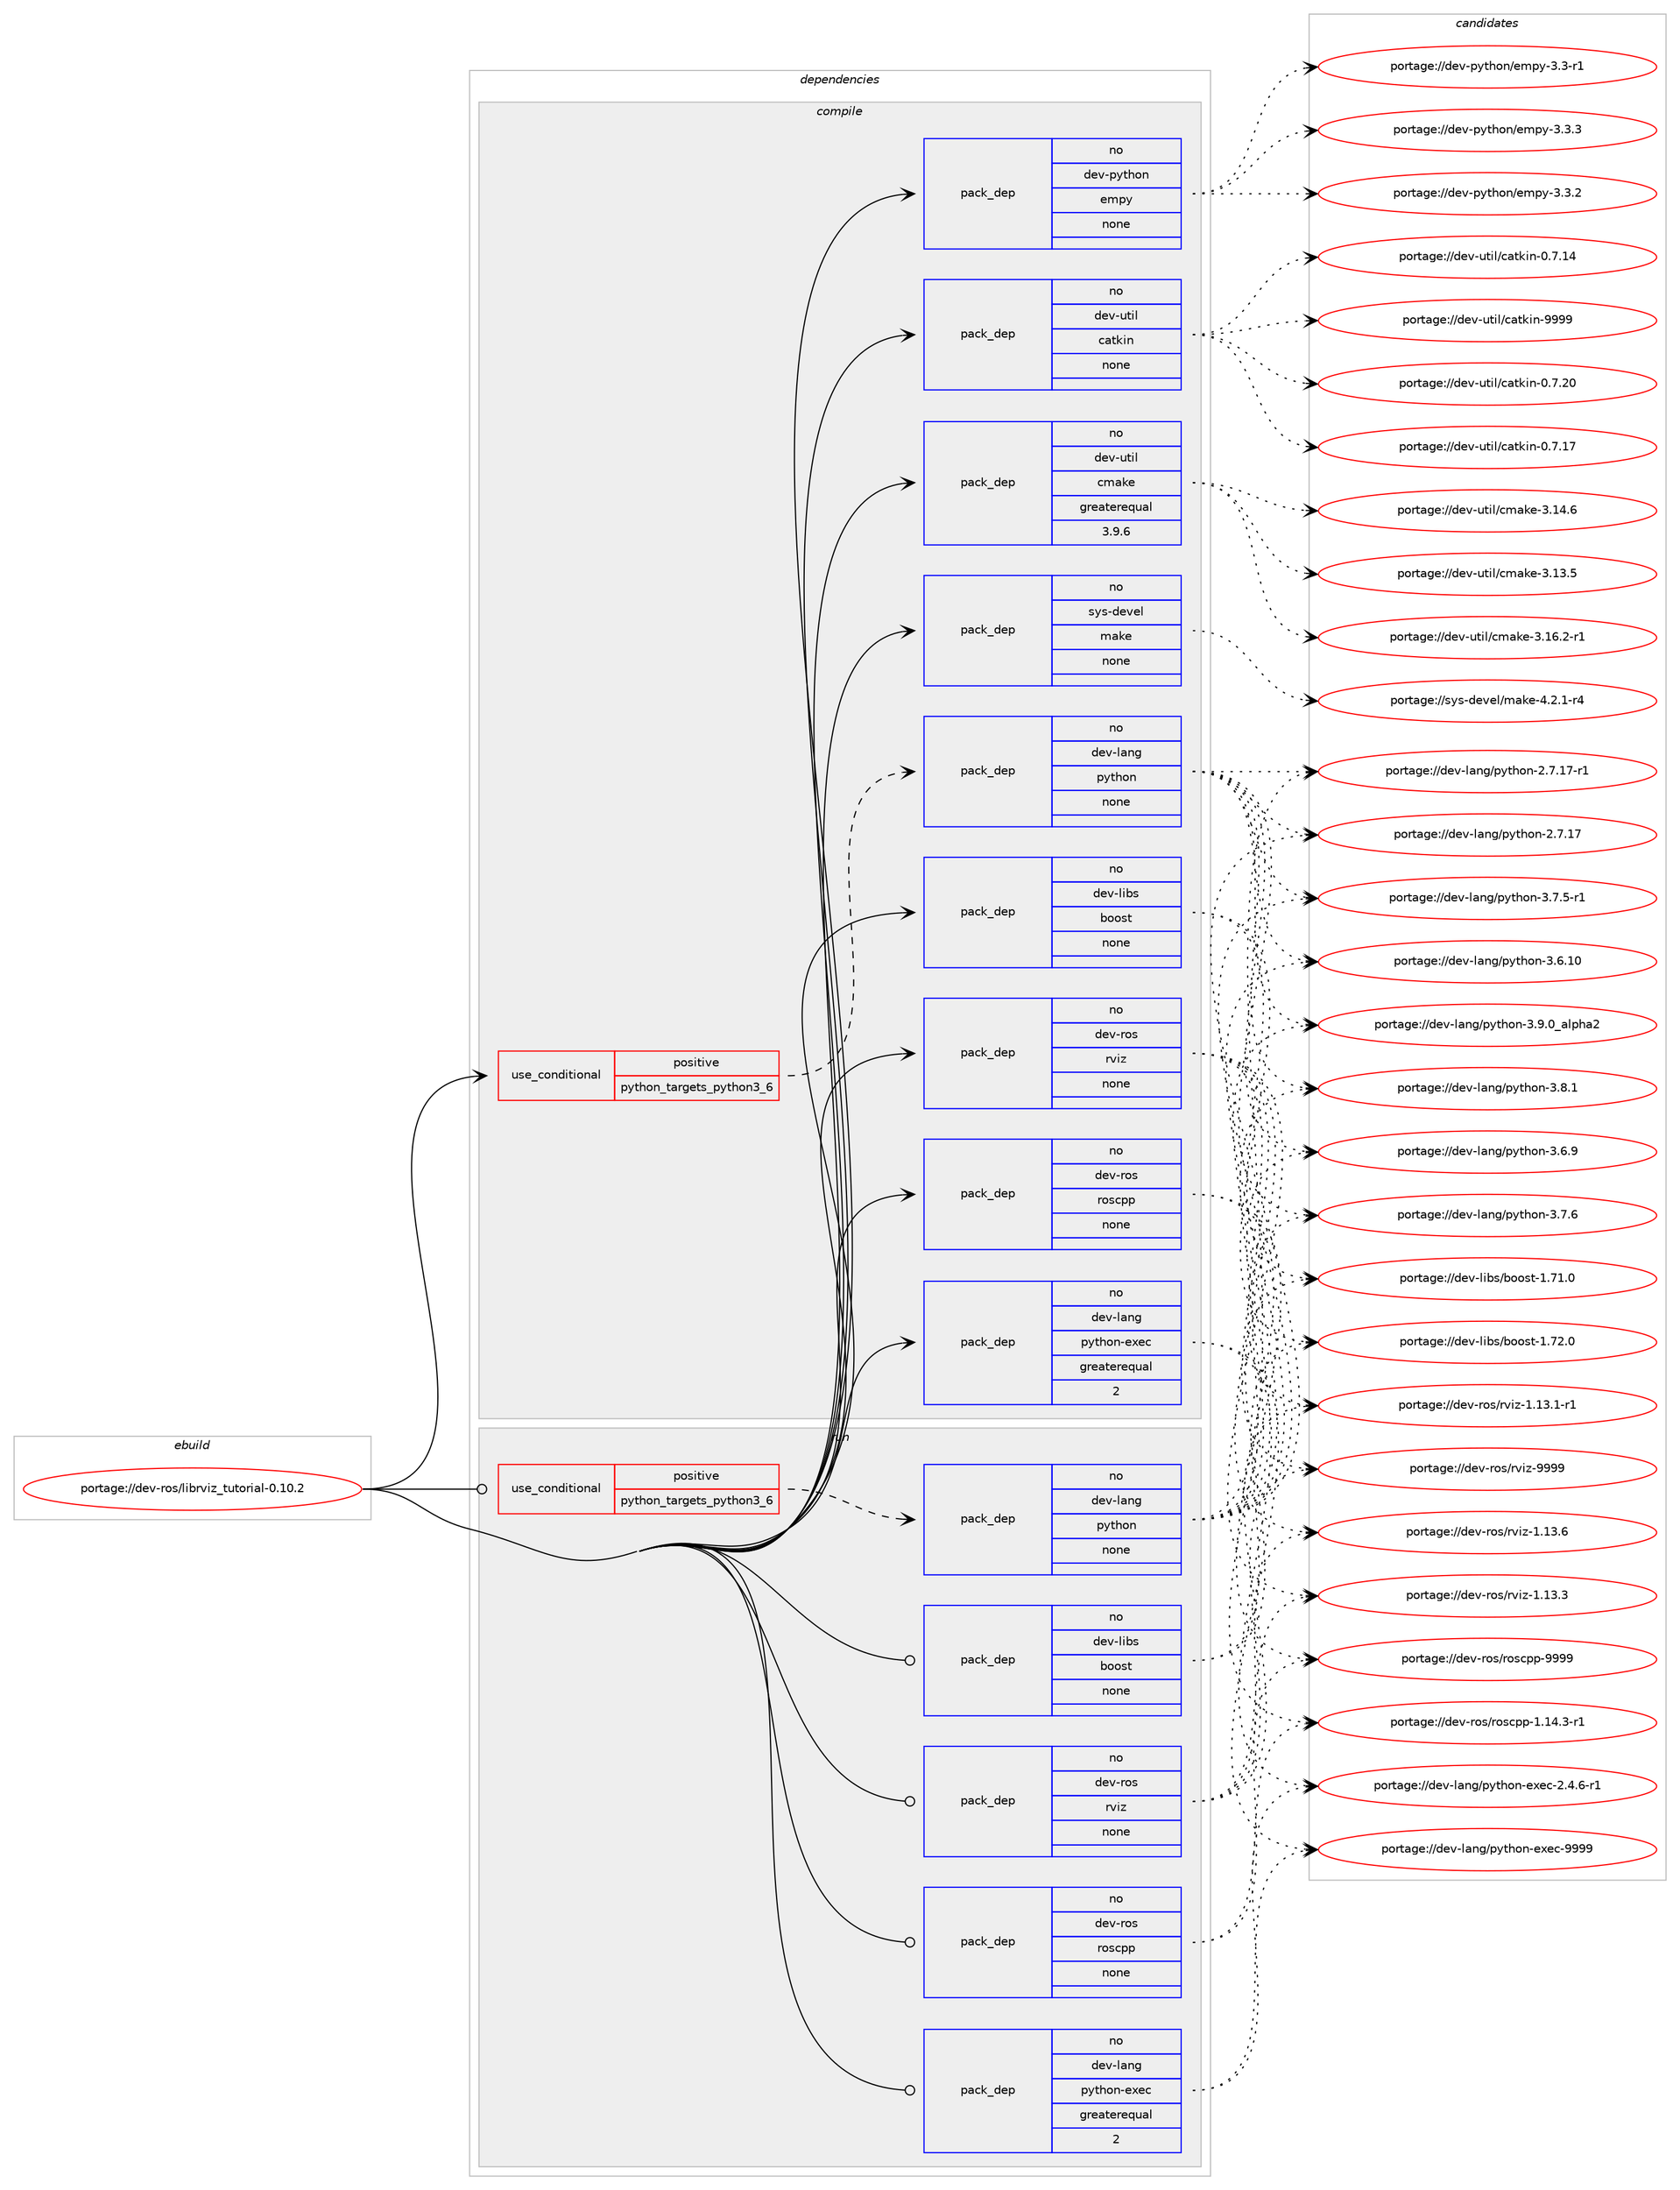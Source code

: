 digraph prolog {

# *************
# Graph options
# *************

newrank=true;
concentrate=true;
compound=true;
graph [rankdir=LR,fontname=Helvetica,fontsize=10,ranksep=1.5];#, ranksep=2.5, nodesep=0.2];
edge  [arrowhead=vee];
node  [fontname=Helvetica,fontsize=10];

# **********
# The ebuild
# **********

subgraph cluster_leftcol {
color=gray;
rank=same;
label=<<i>ebuild</i>>;
id [label="portage://dev-ros/librviz_tutorial-0.10.2", color=red, width=4, href="../dev-ros/librviz_tutorial-0.10.2.svg"];
}

# ****************
# The dependencies
# ****************

subgraph cluster_midcol {
color=gray;
label=<<i>dependencies</i>>;
subgraph cluster_compile {
fillcolor="#eeeeee";
style=filled;
label=<<i>compile</i>>;
subgraph cond99848 {
dependency398345 [label=<<TABLE BORDER="0" CELLBORDER="1" CELLSPACING="0" CELLPADDING="4"><TR><TD ROWSPAN="3" CELLPADDING="10">use_conditional</TD></TR><TR><TD>positive</TD></TR><TR><TD>python_targets_python3_6</TD></TR></TABLE>>, shape=none, color=red];
subgraph pack293644 {
dependency398346 [label=<<TABLE BORDER="0" CELLBORDER="1" CELLSPACING="0" CELLPADDING="4" WIDTH="220"><TR><TD ROWSPAN="6" CELLPADDING="30">pack_dep</TD></TR><TR><TD WIDTH="110">no</TD></TR><TR><TD>dev-lang</TD></TR><TR><TD>python</TD></TR><TR><TD>none</TD></TR><TR><TD></TD></TR></TABLE>>, shape=none, color=blue];
}
dependency398345:e -> dependency398346:w [weight=20,style="dashed",arrowhead="vee"];
}
id:e -> dependency398345:w [weight=20,style="solid",arrowhead="vee"];
subgraph pack293645 {
dependency398347 [label=<<TABLE BORDER="0" CELLBORDER="1" CELLSPACING="0" CELLPADDING="4" WIDTH="220"><TR><TD ROWSPAN="6" CELLPADDING="30">pack_dep</TD></TR><TR><TD WIDTH="110">no</TD></TR><TR><TD>dev-lang</TD></TR><TR><TD>python-exec</TD></TR><TR><TD>greaterequal</TD></TR><TR><TD>2</TD></TR></TABLE>>, shape=none, color=blue];
}
id:e -> dependency398347:w [weight=20,style="solid",arrowhead="vee"];
subgraph pack293646 {
dependency398348 [label=<<TABLE BORDER="0" CELLBORDER="1" CELLSPACING="0" CELLPADDING="4" WIDTH="220"><TR><TD ROWSPAN="6" CELLPADDING="30">pack_dep</TD></TR><TR><TD WIDTH="110">no</TD></TR><TR><TD>dev-libs</TD></TR><TR><TD>boost</TD></TR><TR><TD>none</TD></TR><TR><TD></TD></TR></TABLE>>, shape=none, color=blue];
}
id:e -> dependency398348:w [weight=20,style="solid",arrowhead="vee"];
subgraph pack293647 {
dependency398349 [label=<<TABLE BORDER="0" CELLBORDER="1" CELLSPACING="0" CELLPADDING="4" WIDTH="220"><TR><TD ROWSPAN="6" CELLPADDING="30">pack_dep</TD></TR><TR><TD WIDTH="110">no</TD></TR><TR><TD>dev-python</TD></TR><TR><TD>empy</TD></TR><TR><TD>none</TD></TR><TR><TD></TD></TR></TABLE>>, shape=none, color=blue];
}
id:e -> dependency398349:w [weight=20,style="solid",arrowhead="vee"];
subgraph pack293648 {
dependency398350 [label=<<TABLE BORDER="0" CELLBORDER="1" CELLSPACING="0" CELLPADDING="4" WIDTH="220"><TR><TD ROWSPAN="6" CELLPADDING="30">pack_dep</TD></TR><TR><TD WIDTH="110">no</TD></TR><TR><TD>dev-ros</TD></TR><TR><TD>roscpp</TD></TR><TR><TD>none</TD></TR><TR><TD></TD></TR></TABLE>>, shape=none, color=blue];
}
id:e -> dependency398350:w [weight=20,style="solid",arrowhead="vee"];
subgraph pack293649 {
dependency398351 [label=<<TABLE BORDER="0" CELLBORDER="1" CELLSPACING="0" CELLPADDING="4" WIDTH="220"><TR><TD ROWSPAN="6" CELLPADDING="30">pack_dep</TD></TR><TR><TD WIDTH="110">no</TD></TR><TR><TD>dev-ros</TD></TR><TR><TD>rviz</TD></TR><TR><TD>none</TD></TR><TR><TD></TD></TR></TABLE>>, shape=none, color=blue];
}
id:e -> dependency398351:w [weight=20,style="solid",arrowhead="vee"];
subgraph pack293650 {
dependency398352 [label=<<TABLE BORDER="0" CELLBORDER="1" CELLSPACING="0" CELLPADDING="4" WIDTH="220"><TR><TD ROWSPAN="6" CELLPADDING="30">pack_dep</TD></TR><TR><TD WIDTH="110">no</TD></TR><TR><TD>dev-util</TD></TR><TR><TD>catkin</TD></TR><TR><TD>none</TD></TR><TR><TD></TD></TR></TABLE>>, shape=none, color=blue];
}
id:e -> dependency398352:w [weight=20,style="solid",arrowhead="vee"];
subgraph pack293651 {
dependency398353 [label=<<TABLE BORDER="0" CELLBORDER="1" CELLSPACING="0" CELLPADDING="4" WIDTH="220"><TR><TD ROWSPAN="6" CELLPADDING="30">pack_dep</TD></TR><TR><TD WIDTH="110">no</TD></TR><TR><TD>dev-util</TD></TR><TR><TD>cmake</TD></TR><TR><TD>greaterequal</TD></TR><TR><TD>3.9.6</TD></TR></TABLE>>, shape=none, color=blue];
}
id:e -> dependency398353:w [weight=20,style="solid",arrowhead="vee"];
subgraph pack293652 {
dependency398354 [label=<<TABLE BORDER="0" CELLBORDER="1" CELLSPACING="0" CELLPADDING="4" WIDTH="220"><TR><TD ROWSPAN="6" CELLPADDING="30">pack_dep</TD></TR><TR><TD WIDTH="110">no</TD></TR><TR><TD>sys-devel</TD></TR><TR><TD>make</TD></TR><TR><TD>none</TD></TR><TR><TD></TD></TR></TABLE>>, shape=none, color=blue];
}
id:e -> dependency398354:w [weight=20,style="solid",arrowhead="vee"];
}
subgraph cluster_compileandrun {
fillcolor="#eeeeee";
style=filled;
label=<<i>compile and run</i>>;
}
subgraph cluster_run {
fillcolor="#eeeeee";
style=filled;
label=<<i>run</i>>;
subgraph cond99849 {
dependency398355 [label=<<TABLE BORDER="0" CELLBORDER="1" CELLSPACING="0" CELLPADDING="4"><TR><TD ROWSPAN="3" CELLPADDING="10">use_conditional</TD></TR><TR><TD>positive</TD></TR><TR><TD>python_targets_python3_6</TD></TR></TABLE>>, shape=none, color=red];
subgraph pack293653 {
dependency398356 [label=<<TABLE BORDER="0" CELLBORDER="1" CELLSPACING="0" CELLPADDING="4" WIDTH="220"><TR><TD ROWSPAN="6" CELLPADDING="30">pack_dep</TD></TR><TR><TD WIDTH="110">no</TD></TR><TR><TD>dev-lang</TD></TR><TR><TD>python</TD></TR><TR><TD>none</TD></TR><TR><TD></TD></TR></TABLE>>, shape=none, color=blue];
}
dependency398355:e -> dependency398356:w [weight=20,style="dashed",arrowhead="vee"];
}
id:e -> dependency398355:w [weight=20,style="solid",arrowhead="odot"];
subgraph pack293654 {
dependency398357 [label=<<TABLE BORDER="0" CELLBORDER="1" CELLSPACING="0" CELLPADDING="4" WIDTH="220"><TR><TD ROWSPAN="6" CELLPADDING="30">pack_dep</TD></TR><TR><TD WIDTH="110">no</TD></TR><TR><TD>dev-lang</TD></TR><TR><TD>python-exec</TD></TR><TR><TD>greaterequal</TD></TR><TR><TD>2</TD></TR></TABLE>>, shape=none, color=blue];
}
id:e -> dependency398357:w [weight=20,style="solid",arrowhead="odot"];
subgraph pack293655 {
dependency398358 [label=<<TABLE BORDER="0" CELLBORDER="1" CELLSPACING="0" CELLPADDING="4" WIDTH="220"><TR><TD ROWSPAN="6" CELLPADDING="30">pack_dep</TD></TR><TR><TD WIDTH="110">no</TD></TR><TR><TD>dev-libs</TD></TR><TR><TD>boost</TD></TR><TR><TD>none</TD></TR><TR><TD></TD></TR></TABLE>>, shape=none, color=blue];
}
id:e -> dependency398358:w [weight=20,style="solid",arrowhead="odot"];
subgraph pack293656 {
dependency398359 [label=<<TABLE BORDER="0" CELLBORDER="1" CELLSPACING="0" CELLPADDING="4" WIDTH="220"><TR><TD ROWSPAN="6" CELLPADDING="30">pack_dep</TD></TR><TR><TD WIDTH="110">no</TD></TR><TR><TD>dev-ros</TD></TR><TR><TD>roscpp</TD></TR><TR><TD>none</TD></TR><TR><TD></TD></TR></TABLE>>, shape=none, color=blue];
}
id:e -> dependency398359:w [weight=20,style="solid",arrowhead="odot"];
subgraph pack293657 {
dependency398360 [label=<<TABLE BORDER="0" CELLBORDER="1" CELLSPACING="0" CELLPADDING="4" WIDTH="220"><TR><TD ROWSPAN="6" CELLPADDING="30">pack_dep</TD></TR><TR><TD WIDTH="110">no</TD></TR><TR><TD>dev-ros</TD></TR><TR><TD>rviz</TD></TR><TR><TD>none</TD></TR><TR><TD></TD></TR></TABLE>>, shape=none, color=blue];
}
id:e -> dependency398360:w [weight=20,style="solid",arrowhead="odot"];
}
}

# **************
# The candidates
# **************

subgraph cluster_choices {
rank=same;
color=gray;
label=<<i>candidates</i>>;

subgraph choice293644 {
color=black;
nodesep=1;
choice10010111845108971101034711212111610411111045514657464895971081121049750 [label="portage://dev-lang/python-3.9.0_alpha2", color=red, width=4,href="../dev-lang/python-3.9.0_alpha2.svg"];
choice100101118451089711010347112121116104111110455146564649 [label="portage://dev-lang/python-3.8.1", color=red, width=4,href="../dev-lang/python-3.8.1.svg"];
choice100101118451089711010347112121116104111110455146554654 [label="portage://dev-lang/python-3.7.6", color=red, width=4,href="../dev-lang/python-3.7.6.svg"];
choice1001011184510897110103471121211161041111104551465546534511449 [label="portage://dev-lang/python-3.7.5-r1", color=red, width=4,href="../dev-lang/python-3.7.5-r1.svg"];
choice100101118451089711010347112121116104111110455146544657 [label="portage://dev-lang/python-3.6.9", color=red, width=4,href="../dev-lang/python-3.6.9.svg"];
choice10010111845108971101034711212111610411111045514654464948 [label="portage://dev-lang/python-3.6.10", color=red, width=4,href="../dev-lang/python-3.6.10.svg"];
choice100101118451089711010347112121116104111110455046554649554511449 [label="portage://dev-lang/python-2.7.17-r1", color=red, width=4,href="../dev-lang/python-2.7.17-r1.svg"];
choice10010111845108971101034711212111610411111045504655464955 [label="portage://dev-lang/python-2.7.17", color=red, width=4,href="../dev-lang/python-2.7.17.svg"];
dependency398346:e -> choice10010111845108971101034711212111610411111045514657464895971081121049750:w [style=dotted,weight="100"];
dependency398346:e -> choice100101118451089711010347112121116104111110455146564649:w [style=dotted,weight="100"];
dependency398346:e -> choice100101118451089711010347112121116104111110455146554654:w [style=dotted,weight="100"];
dependency398346:e -> choice1001011184510897110103471121211161041111104551465546534511449:w [style=dotted,weight="100"];
dependency398346:e -> choice100101118451089711010347112121116104111110455146544657:w [style=dotted,weight="100"];
dependency398346:e -> choice10010111845108971101034711212111610411111045514654464948:w [style=dotted,weight="100"];
dependency398346:e -> choice100101118451089711010347112121116104111110455046554649554511449:w [style=dotted,weight="100"];
dependency398346:e -> choice10010111845108971101034711212111610411111045504655464955:w [style=dotted,weight="100"];
}
subgraph choice293645 {
color=black;
nodesep=1;
choice10010111845108971101034711212111610411111045101120101994557575757 [label="portage://dev-lang/python-exec-9999", color=red, width=4,href="../dev-lang/python-exec-9999.svg"];
choice10010111845108971101034711212111610411111045101120101994550465246544511449 [label="portage://dev-lang/python-exec-2.4.6-r1", color=red, width=4,href="../dev-lang/python-exec-2.4.6-r1.svg"];
dependency398347:e -> choice10010111845108971101034711212111610411111045101120101994557575757:w [style=dotted,weight="100"];
dependency398347:e -> choice10010111845108971101034711212111610411111045101120101994550465246544511449:w [style=dotted,weight="100"];
}
subgraph choice293646 {
color=black;
nodesep=1;
choice1001011184510810598115479811111111511645494655504648 [label="portage://dev-libs/boost-1.72.0", color=red, width=4,href="../dev-libs/boost-1.72.0.svg"];
choice1001011184510810598115479811111111511645494655494648 [label="portage://dev-libs/boost-1.71.0", color=red, width=4,href="../dev-libs/boost-1.71.0.svg"];
dependency398348:e -> choice1001011184510810598115479811111111511645494655504648:w [style=dotted,weight="100"];
dependency398348:e -> choice1001011184510810598115479811111111511645494655494648:w [style=dotted,weight="100"];
}
subgraph choice293647 {
color=black;
nodesep=1;
choice1001011184511212111610411111047101109112121455146514651 [label="portage://dev-python/empy-3.3.3", color=red, width=4,href="../dev-python/empy-3.3.3.svg"];
choice1001011184511212111610411111047101109112121455146514650 [label="portage://dev-python/empy-3.3.2", color=red, width=4,href="../dev-python/empy-3.3.2.svg"];
choice1001011184511212111610411111047101109112121455146514511449 [label="portage://dev-python/empy-3.3-r1", color=red, width=4,href="../dev-python/empy-3.3-r1.svg"];
dependency398349:e -> choice1001011184511212111610411111047101109112121455146514651:w [style=dotted,weight="100"];
dependency398349:e -> choice1001011184511212111610411111047101109112121455146514650:w [style=dotted,weight="100"];
dependency398349:e -> choice1001011184511212111610411111047101109112121455146514511449:w [style=dotted,weight="100"];
}
subgraph choice293648 {
color=black;
nodesep=1;
choice1001011184511411111547114111115991121124557575757 [label="portage://dev-ros/roscpp-9999", color=red, width=4,href="../dev-ros/roscpp-9999.svg"];
choice100101118451141111154711411111599112112454946495246514511449 [label="portage://dev-ros/roscpp-1.14.3-r1", color=red, width=4,href="../dev-ros/roscpp-1.14.3-r1.svg"];
dependency398350:e -> choice1001011184511411111547114111115991121124557575757:w [style=dotted,weight="100"];
dependency398350:e -> choice100101118451141111154711411111599112112454946495246514511449:w [style=dotted,weight="100"];
}
subgraph choice293649 {
color=black;
nodesep=1;
choice10010111845114111115471141181051224557575757 [label="portage://dev-ros/rviz-9999", color=red, width=4,href="../dev-ros/rviz-9999.svg"];
choice100101118451141111154711411810512245494649514654 [label="portage://dev-ros/rviz-1.13.6", color=red, width=4,href="../dev-ros/rviz-1.13.6.svg"];
choice100101118451141111154711411810512245494649514651 [label="portage://dev-ros/rviz-1.13.3", color=red, width=4,href="../dev-ros/rviz-1.13.3.svg"];
choice1001011184511411111547114118105122454946495146494511449 [label="portage://dev-ros/rviz-1.13.1-r1", color=red, width=4,href="../dev-ros/rviz-1.13.1-r1.svg"];
dependency398351:e -> choice10010111845114111115471141181051224557575757:w [style=dotted,weight="100"];
dependency398351:e -> choice100101118451141111154711411810512245494649514654:w [style=dotted,weight="100"];
dependency398351:e -> choice100101118451141111154711411810512245494649514651:w [style=dotted,weight="100"];
dependency398351:e -> choice1001011184511411111547114118105122454946495146494511449:w [style=dotted,weight="100"];
}
subgraph choice293650 {
color=black;
nodesep=1;
choice100101118451171161051084799971161071051104557575757 [label="portage://dev-util/catkin-9999", color=red, width=4,href="../dev-util/catkin-9999.svg"];
choice1001011184511711610510847999711610710511045484655465048 [label="portage://dev-util/catkin-0.7.20", color=red, width=4,href="../dev-util/catkin-0.7.20.svg"];
choice1001011184511711610510847999711610710511045484655464955 [label="portage://dev-util/catkin-0.7.17", color=red, width=4,href="../dev-util/catkin-0.7.17.svg"];
choice1001011184511711610510847999711610710511045484655464952 [label="portage://dev-util/catkin-0.7.14", color=red, width=4,href="../dev-util/catkin-0.7.14.svg"];
dependency398352:e -> choice100101118451171161051084799971161071051104557575757:w [style=dotted,weight="100"];
dependency398352:e -> choice1001011184511711610510847999711610710511045484655465048:w [style=dotted,weight="100"];
dependency398352:e -> choice1001011184511711610510847999711610710511045484655464955:w [style=dotted,weight="100"];
dependency398352:e -> choice1001011184511711610510847999711610710511045484655464952:w [style=dotted,weight="100"];
}
subgraph choice293651 {
color=black;
nodesep=1;
choice10010111845117116105108479910997107101455146495446504511449 [label="portage://dev-util/cmake-3.16.2-r1", color=red, width=4,href="../dev-util/cmake-3.16.2-r1.svg"];
choice1001011184511711610510847991099710710145514649524654 [label="portage://dev-util/cmake-3.14.6", color=red, width=4,href="../dev-util/cmake-3.14.6.svg"];
choice1001011184511711610510847991099710710145514649514653 [label="portage://dev-util/cmake-3.13.5", color=red, width=4,href="../dev-util/cmake-3.13.5.svg"];
dependency398353:e -> choice10010111845117116105108479910997107101455146495446504511449:w [style=dotted,weight="100"];
dependency398353:e -> choice1001011184511711610510847991099710710145514649524654:w [style=dotted,weight="100"];
dependency398353:e -> choice1001011184511711610510847991099710710145514649514653:w [style=dotted,weight="100"];
}
subgraph choice293652 {
color=black;
nodesep=1;
choice1151211154510010111810110847109971071014552465046494511452 [label="portage://sys-devel/make-4.2.1-r4", color=red, width=4,href="../sys-devel/make-4.2.1-r4.svg"];
dependency398354:e -> choice1151211154510010111810110847109971071014552465046494511452:w [style=dotted,weight="100"];
}
subgraph choice293653 {
color=black;
nodesep=1;
choice10010111845108971101034711212111610411111045514657464895971081121049750 [label="portage://dev-lang/python-3.9.0_alpha2", color=red, width=4,href="../dev-lang/python-3.9.0_alpha2.svg"];
choice100101118451089711010347112121116104111110455146564649 [label="portage://dev-lang/python-3.8.1", color=red, width=4,href="../dev-lang/python-3.8.1.svg"];
choice100101118451089711010347112121116104111110455146554654 [label="portage://dev-lang/python-3.7.6", color=red, width=4,href="../dev-lang/python-3.7.6.svg"];
choice1001011184510897110103471121211161041111104551465546534511449 [label="portage://dev-lang/python-3.7.5-r1", color=red, width=4,href="../dev-lang/python-3.7.5-r1.svg"];
choice100101118451089711010347112121116104111110455146544657 [label="portage://dev-lang/python-3.6.9", color=red, width=4,href="../dev-lang/python-3.6.9.svg"];
choice10010111845108971101034711212111610411111045514654464948 [label="portage://dev-lang/python-3.6.10", color=red, width=4,href="../dev-lang/python-3.6.10.svg"];
choice100101118451089711010347112121116104111110455046554649554511449 [label="portage://dev-lang/python-2.7.17-r1", color=red, width=4,href="../dev-lang/python-2.7.17-r1.svg"];
choice10010111845108971101034711212111610411111045504655464955 [label="portage://dev-lang/python-2.7.17", color=red, width=4,href="../dev-lang/python-2.7.17.svg"];
dependency398356:e -> choice10010111845108971101034711212111610411111045514657464895971081121049750:w [style=dotted,weight="100"];
dependency398356:e -> choice100101118451089711010347112121116104111110455146564649:w [style=dotted,weight="100"];
dependency398356:e -> choice100101118451089711010347112121116104111110455146554654:w [style=dotted,weight="100"];
dependency398356:e -> choice1001011184510897110103471121211161041111104551465546534511449:w [style=dotted,weight="100"];
dependency398356:e -> choice100101118451089711010347112121116104111110455146544657:w [style=dotted,weight="100"];
dependency398356:e -> choice10010111845108971101034711212111610411111045514654464948:w [style=dotted,weight="100"];
dependency398356:e -> choice100101118451089711010347112121116104111110455046554649554511449:w [style=dotted,weight="100"];
dependency398356:e -> choice10010111845108971101034711212111610411111045504655464955:w [style=dotted,weight="100"];
}
subgraph choice293654 {
color=black;
nodesep=1;
choice10010111845108971101034711212111610411111045101120101994557575757 [label="portage://dev-lang/python-exec-9999", color=red, width=4,href="../dev-lang/python-exec-9999.svg"];
choice10010111845108971101034711212111610411111045101120101994550465246544511449 [label="portage://dev-lang/python-exec-2.4.6-r1", color=red, width=4,href="../dev-lang/python-exec-2.4.6-r1.svg"];
dependency398357:e -> choice10010111845108971101034711212111610411111045101120101994557575757:w [style=dotted,weight="100"];
dependency398357:e -> choice10010111845108971101034711212111610411111045101120101994550465246544511449:w [style=dotted,weight="100"];
}
subgraph choice293655 {
color=black;
nodesep=1;
choice1001011184510810598115479811111111511645494655504648 [label="portage://dev-libs/boost-1.72.0", color=red, width=4,href="../dev-libs/boost-1.72.0.svg"];
choice1001011184510810598115479811111111511645494655494648 [label="portage://dev-libs/boost-1.71.0", color=red, width=4,href="../dev-libs/boost-1.71.0.svg"];
dependency398358:e -> choice1001011184510810598115479811111111511645494655504648:w [style=dotted,weight="100"];
dependency398358:e -> choice1001011184510810598115479811111111511645494655494648:w [style=dotted,weight="100"];
}
subgraph choice293656 {
color=black;
nodesep=1;
choice1001011184511411111547114111115991121124557575757 [label="portage://dev-ros/roscpp-9999", color=red, width=4,href="../dev-ros/roscpp-9999.svg"];
choice100101118451141111154711411111599112112454946495246514511449 [label="portage://dev-ros/roscpp-1.14.3-r1", color=red, width=4,href="../dev-ros/roscpp-1.14.3-r1.svg"];
dependency398359:e -> choice1001011184511411111547114111115991121124557575757:w [style=dotted,weight="100"];
dependency398359:e -> choice100101118451141111154711411111599112112454946495246514511449:w [style=dotted,weight="100"];
}
subgraph choice293657 {
color=black;
nodesep=1;
choice10010111845114111115471141181051224557575757 [label="portage://dev-ros/rviz-9999", color=red, width=4,href="../dev-ros/rviz-9999.svg"];
choice100101118451141111154711411810512245494649514654 [label="portage://dev-ros/rviz-1.13.6", color=red, width=4,href="../dev-ros/rviz-1.13.6.svg"];
choice100101118451141111154711411810512245494649514651 [label="portage://dev-ros/rviz-1.13.3", color=red, width=4,href="../dev-ros/rviz-1.13.3.svg"];
choice1001011184511411111547114118105122454946495146494511449 [label="portage://dev-ros/rviz-1.13.1-r1", color=red, width=4,href="../dev-ros/rviz-1.13.1-r1.svg"];
dependency398360:e -> choice10010111845114111115471141181051224557575757:w [style=dotted,weight="100"];
dependency398360:e -> choice100101118451141111154711411810512245494649514654:w [style=dotted,weight="100"];
dependency398360:e -> choice100101118451141111154711411810512245494649514651:w [style=dotted,weight="100"];
dependency398360:e -> choice1001011184511411111547114118105122454946495146494511449:w [style=dotted,weight="100"];
}
}

}
